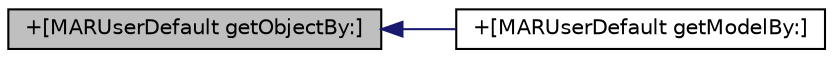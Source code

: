 digraph "+[MARUserDefault getObjectBy:]"
{
  edge [fontname="Helvetica",fontsize="10",labelfontname="Helvetica",labelfontsize="10"];
  node [fontname="Helvetica",fontsize="10",shape=record];
  rankdir="LR";
  Node12 [label="+[MARUserDefault getObjectBy:]",height=0.2,width=0.4,color="black", fillcolor="grey75", style="filled", fontcolor="black"];
  Node12 -> Node13 [dir="back",color="midnightblue",fontsize="10",style="solid",fontname="Helvetica"];
  Node13 [label="+[MARUserDefault getModelBy:]",height=0.2,width=0.4,color="black", fillcolor="white", style="filled",URL="$interface_m_a_r_user_default.html#a61f5e543352e591d192a75597b23e110"];
}
